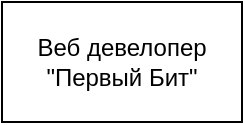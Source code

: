 <mxfile version="20.0.4" type="github"><diagram id="WxS1320b2pg--hD3rmVp" name="Page-1"><mxGraphModel dx="782" dy="487" grid="1" gridSize="10" guides="1" tooltips="1" connect="1" arrows="1" fold="1" page="1" pageScale="1" pageWidth="827" pageHeight="1169" math="0" shadow="0"><root><mxCell id="0"/><mxCell id="1" parent="0"/><mxCell id="2Z-6Os1gSwuYzqN4ZWHE-1" value="&lt;div&gt;Веб девелопер&lt;/div&gt;&lt;div&gt;&quot;Первый Бит&quot;&lt;br&gt;&lt;/div&gt;" style="rounded=0;whiteSpace=wrap;html=1;" vertex="1" parent="1"><mxGeometry x="414" y="60" width="120" height="60" as="geometry"/></mxCell></root></mxGraphModel></diagram></mxfile>